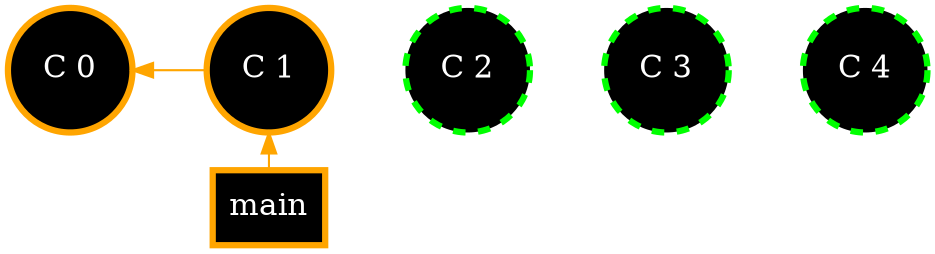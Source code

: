 digraph git_merge_fast_fwd {
    rankdir=LR
    bgcolor=transparent

    node[width=0.3, shape=rect, fontsize=15.0, style="bold,filled", fillcolor=black, fontcolor=white, color=orange, penwidth=3]
    edge[color=orange, dir=back]

    main [label="main"]

    node[shape=circle, fontsize=15.0, style=filled, fillcolor=black, fontcolor=white, color=orange]

    c_0 [label="C 0"]
    c_1 [label="C 1"]

    // Dashed nodes
    c_2 [label="C 2", style="dashed,filled", color=green]
    c_3 [label="C 3", style="dashed,filled", color=green]
    c_4 [label="C 4", style="dashed,filled", color=green]

    // Connect all nodes in a chain to enforce horizontal layout
    c_0 -> c_1
    c_1 -> main

    edge[style=invis]
    c_1 -> c_2 -> c_3 -> c_4

    {rank=same; c_1 main}
}

